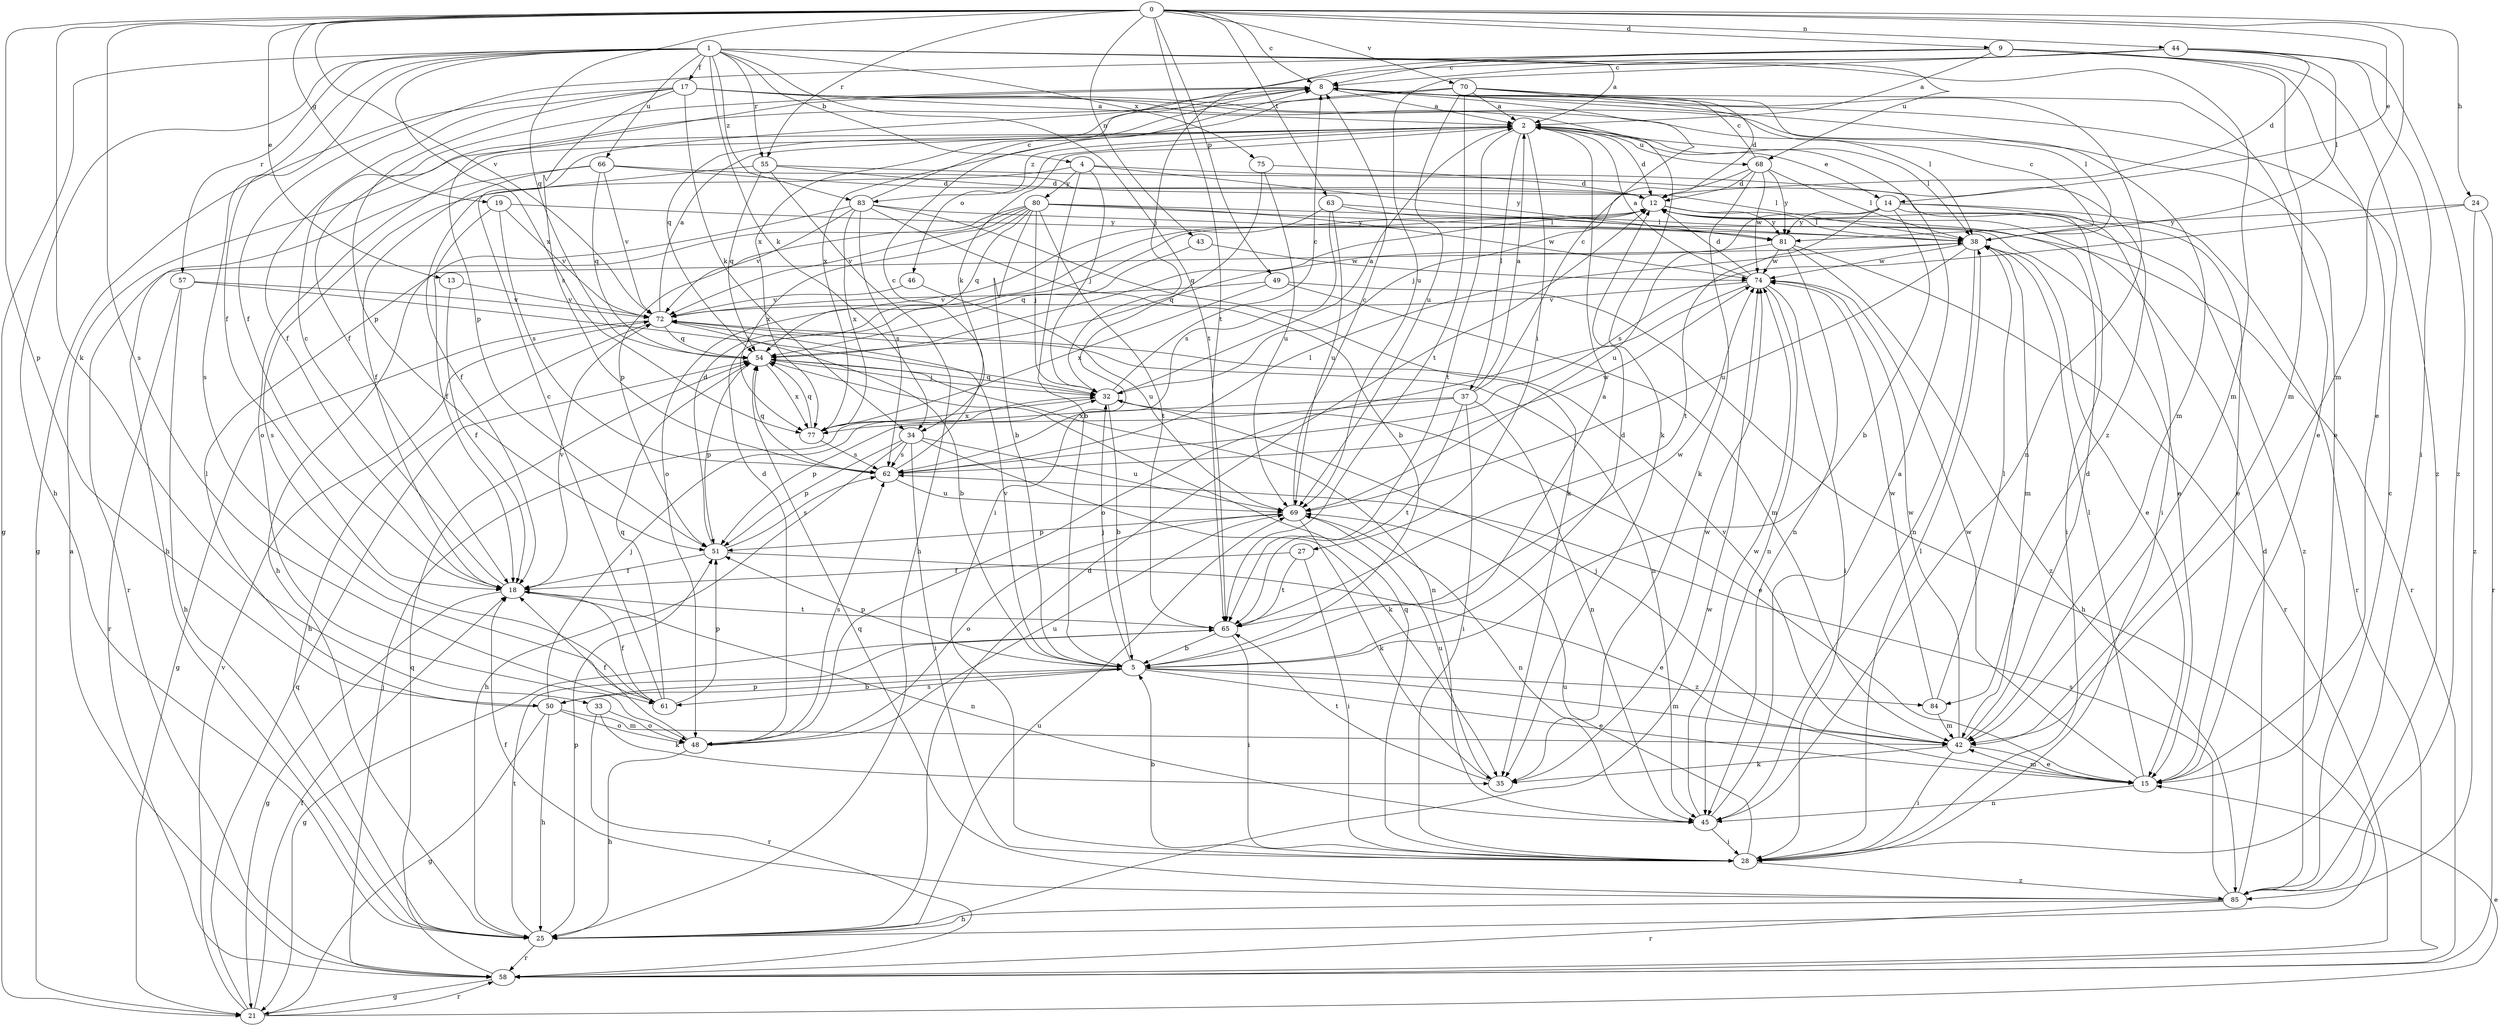 strict digraph  {
0;
1;
2;
4;
5;
8;
9;
12;
13;
14;
15;
17;
18;
19;
21;
24;
25;
27;
28;
32;
33;
34;
35;
37;
38;
42;
43;
44;
45;
46;
48;
49;
50;
51;
54;
55;
57;
58;
61;
62;
63;
65;
66;
68;
69;
70;
72;
74;
75;
77;
80;
81;
83;
84;
85;
0 -> 8  [label=c];
0 -> 9  [label=d];
0 -> 13  [label=e];
0 -> 14  [label=e];
0 -> 19  [label=g];
0 -> 24  [label=h];
0 -> 33  [label=k];
0 -> 42  [label=m];
0 -> 43  [label=n];
0 -> 44  [label=n];
0 -> 49  [label=p];
0 -> 50  [label=p];
0 -> 54  [label=q];
0 -> 55  [label=r];
0 -> 61  [label=s];
0 -> 63  [label=t];
0 -> 65  [label=t];
0 -> 70  [label=v];
0 -> 72  [label=v];
1 -> 2  [label=a];
1 -> 4  [label=b];
1 -> 17  [label=f];
1 -> 18  [label=f];
1 -> 21  [label=g];
1 -> 25  [label=h];
1 -> 34  [label=k];
1 -> 42  [label=m];
1 -> 55  [label=r];
1 -> 57  [label=r];
1 -> 61  [label=s];
1 -> 65  [label=t];
1 -> 66  [label=u];
1 -> 68  [label=u];
1 -> 75  [label=x];
1 -> 77  [label=x];
1 -> 83  [label=z];
2 -> 12  [label=d];
2 -> 14  [label=e];
2 -> 27  [label=i];
2 -> 34  [label=k];
2 -> 37  [label=l];
2 -> 38  [label=l];
2 -> 46  [label=o];
2 -> 48  [label=o];
2 -> 65  [label=t];
2 -> 68  [label=u];
2 -> 83  [label=z];
4 -> 5  [label=b];
4 -> 32  [label=j];
4 -> 61  [label=s];
4 -> 80  [label=y];
4 -> 81  [label=y];
4 -> 84  [label=z];
5 -> 2  [label=a];
5 -> 12  [label=d];
5 -> 15  [label=e];
5 -> 32  [label=j];
5 -> 42  [label=m];
5 -> 50  [label=p];
5 -> 51  [label=p];
5 -> 61  [label=s];
5 -> 72  [label=v];
5 -> 84  [label=z];
8 -> 2  [label=a];
8 -> 15  [label=e];
8 -> 38  [label=l];
8 -> 51  [label=p];
8 -> 54  [label=q];
9 -> 2  [label=a];
9 -> 8  [label=c];
9 -> 15  [label=e];
9 -> 18  [label=f];
9 -> 32  [label=j];
9 -> 42  [label=m];
9 -> 85  [label=z];
12 -> 38  [label=l];
12 -> 54  [label=q];
12 -> 81  [label=y];
12 -> 85  [label=z];
13 -> 18  [label=f];
13 -> 72  [label=v];
14 -> 5  [label=b];
14 -> 15  [label=e];
14 -> 28  [label=i];
14 -> 58  [label=r];
14 -> 65  [label=t];
14 -> 69  [label=u];
14 -> 81  [label=y];
15 -> 38  [label=l];
15 -> 42  [label=m];
15 -> 45  [label=n];
15 -> 74  [label=w];
17 -> 2  [label=a];
17 -> 18  [label=f];
17 -> 21  [label=g];
17 -> 34  [label=k];
17 -> 35  [label=k];
17 -> 38  [label=l];
17 -> 42  [label=m];
17 -> 51  [label=p];
17 -> 62  [label=s];
18 -> 8  [label=c];
18 -> 21  [label=g];
18 -> 45  [label=n];
18 -> 65  [label=t];
18 -> 72  [label=v];
19 -> 18  [label=f];
19 -> 62  [label=s];
19 -> 72  [label=v];
19 -> 81  [label=y];
21 -> 15  [label=e];
21 -> 18  [label=f];
21 -> 54  [label=q];
21 -> 58  [label=r];
21 -> 72  [label=v];
24 -> 58  [label=r];
24 -> 62  [label=s];
24 -> 81  [label=y];
24 -> 85  [label=z];
25 -> 12  [label=d];
25 -> 51  [label=p];
25 -> 58  [label=r];
25 -> 65  [label=t];
25 -> 69  [label=u];
25 -> 74  [label=w];
27 -> 18  [label=f];
27 -> 28  [label=i];
27 -> 65  [label=t];
28 -> 5  [label=b];
28 -> 38  [label=l];
28 -> 54  [label=q];
28 -> 69  [label=u];
28 -> 85  [label=z];
32 -> 2  [label=a];
32 -> 5  [label=b];
32 -> 8  [label=c];
32 -> 15  [label=e];
32 -> 54  [label=q];
32 -> 77  [label=x];
33 -> 35  [label=k];
33 -> 48  [label=o];
33 -> 58  [label=r];
34 -> 25  [label=h];
34 -> 28  [label=i];
34 -> 35  [label=k];
34 -> 51  [label=p];
34 -> 62  [label=s];
34 -> 69  [label=u];
35 -> 65  [label=t];
35 -> 69  [label=u];
35 -> 74  [label=w];
37 -> 2  [label=a];
37 -> 8  [label=c];
37 -> 28  [label=i];
37 -> 45  [label=n];
37 -> 51  [label=p];
37 -> 65  [label=t];
37 -> 77  [label=x];
38 -> 8  [label=c];
38 -> 15  [label=e];
38 -> 42  [label=m];
38 -> 45  [label=n];
38 -> 69  [label=u];
38 -> 74  [label=w];
42 -> 12  [label=d];
42 -> 15  [label=e];
42 -> 28  [label=i];
42 -> 32  [label=j];
42 -> 35  [label=k];
42 -> 72  [label=v];
42 -> 74  [label=w];
43 -> 54  [label=q];
43 -> 74  [label=w];
44 -> 8  [label=c];
44 -> 12  [label=d];
44 -> 28  [label=i];
44 -> 38  [label=l];
44 -> 69  [label=u];
44 -> 77  [label=x];
44 -> 85  [label=z];
45 -> 2  [label=a];
45 -> 28  [label=i];
45 -> 74  [label=w];
46 -> 69  [label=u];
46 -> 72  [label=v];
48 -> 12  [label=d];
48 -> 18  [label=f];
48 -> 25  [label=h];
48 -> 62  [label=s];
48 -> 69  [label=u];
49 -> 25  [label=h];
49 -> 42  [label=m];
49 -> 72  [label=v];
49 -> 77  [label=x];
50 -> 5  [label=b];
50 -> 21  [label=g];
50 -> 25  [label=h];
50 -> 32  [label=j];
50 -> 38  [label=l];
50 -> 42  [label=m];
50 -> 48  [label=o];
51 -> 12  [label=d];
51 -> 15  [label=e];
51 -> 18  [label=f];
51 -> 62  [label=s];
54 -> 32  [label=j];
54 -> 45  [label=n];
54 -> 51  [label=p];
54 -> 77  [label=x];
55 -> 12  [label=d];
55 -> 18  [label=f];
55 -> 25  [label=h];
55 -> 28  [label=i];
55 -> 54  [label=q];
57 -> 25  [label=h];
57 -> 32  [label=j];
57 -> 58  [label=r];
57 -> 72  [label=v];
58 -> 2  [label=a];
58 -> 21  [label=g];
58 -> 32  [label=j];
58 -> 54  [label=q];
61 -> 8  [label=c];
61 -> 18  [label=f];
61 -> 51  [label=p];
61 -> 54  [label=q];
62 -> 8  [label=c];
62 -> 38  [label=l];
62 -> 54  [label=q];
62 -> 69  [label=u];
62 -> 74  [label=w];
63 -> 38  [label=l];
63 -> 48  [label=o];
63 -> 58  [label=r];
63 -> 62  [label=s];
63 -> 69  [label=u];
65 -> 5  [label=b];
65 -> 21  [label=g];
65 -> 28  [label=i];
65 -> 74  [label=w];
66 -> 12  [label=d];
66 -> 18  [label=f];
66 -> 25  [label=h];
66 -> 38  [label=l];
66 -> 54  [label=q];
66 -> 72  [label=v];
68 -> 8  [label=c];
68 -> 12  [label=d];
68 -> 32  [label=j];
68 -> 35  [label=k];
68 -> 38  [label=l];
68 -> 74  [label=w];
68 -> 81  [label=y];
69 -> 8  [label=c];
69 -> 35  [label=k];
69 -> 45  [label=n];
69 -> 48  [label=o];
69 -> 51  [label=p];
70 -> 2  [label=a];
70 -> 12  [label=d];
70 -> 15  [label=e];
70 -> 18  [label=f];
70 -> 45  [label=n];
70 -> 65  [label=t];
70 -> 69  [label=u];
70 -> 77  [label=x];
72 -> 2  [label=a];
72 -> 5  [label=b];
72 -> 21  [label=g];
72 -> 25  [label=h];
72 -> 45  [label=n];
72 -> 54  [label=q];
74 -> 2  [label=a];
74 -> 12  [label=d];
74 -> 28  [label=i];
74 -> 45  [label=n];
74 -> 48  [label=o];
74 -> 72  [label=v];
75 -> 12  [label=d];
75 -> 28  [label=i];
75 -> 69  [label=u];
77 -> 54  [label=q];
77 -> 62  [label=s];
80 -> 5  [label=b];
80 -> 15  [label=e];
80 -> 32  [label=j];
80 -> 38  [label=l];
80 -> 51  [label=p];
80 -> 54  [label=q];
80 -> 58  [label=r];
80 -> 65  [label=t];
80 -> 72  [label=v];
80 -> 74  [label=w];
80 -> 77  [label=x];
81 -> 45  [label=n];
81 -> 54  [label=q];
81 -> 58  [label=r];
81 -> 74  [label=w];
81 -> 85  [label=z];
83 -> 5  [label=b];
83 -> 8  [label=c];
83 -> 25  [label=h];
83 -> 35  [label=k];
83 -> 62  [label=s];
83 -> 72  [label=v];
83 -> 77  [label=x];
83 -> 81  [label=y];
84 -> 38  [label=l];
84 -> 42  [label=m];
84 -> 74  [label=w];
85 -> 8  [label=c];
85 -> 12  [label=d];
85 -> 18  [label=f];
85 -> 25  [label=h];
85 -> 54  [label=q];
85 -> 58  [label=r];
85 -> 62  [label=s];
}
